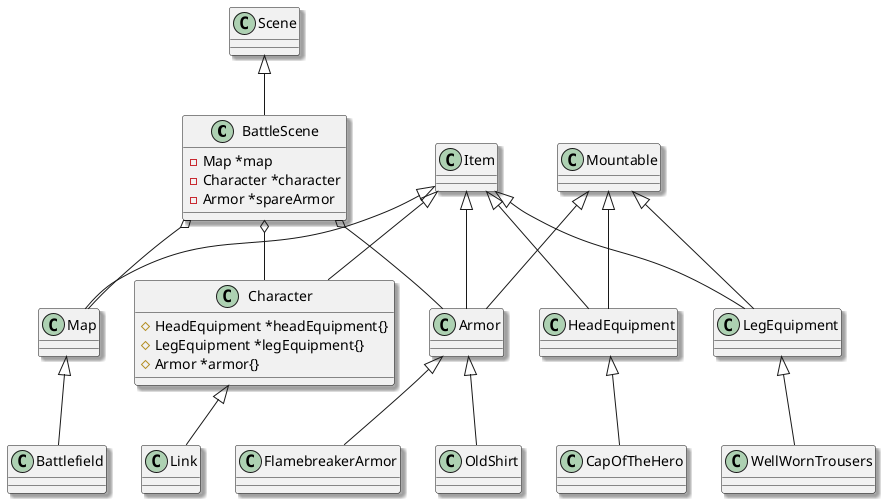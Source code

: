 @startuml

skinparam shadowing true

class BattleScene {
    - Map *map
    - Character *character
    - Armor *spareArmor
}

class Character {
    # HeadEquipment *headEquipment{}
    # LegEquipment *legEquipment{}
    # Armor *armor{}
}
Scene <|-- BattleScene

BattleScene o-- Map
BattleScene o-- Character
BattleScene o-- Armor

Item <|-- Map
Map <|-- Battlefield

Item <|-- LegEquipment
Mountable <|-- LegEquipment
LegEquipment <|-- WellWornTrousers

Item <|-- HeadEquipment
Mountable <|-- HeadEquipment
HeadEquipment <|-- CapOfTheHero

Item <|-- Character
Character <|-- Link

Item <|-- Armor
Mountable <|-- Armor

Armor <|-- FlamebreakerArmor
Armor <|-- OldShirt

' Character o-- HeadEquipment
' Character o-- LegEquipment
' Character o-- Armor

@enduml
